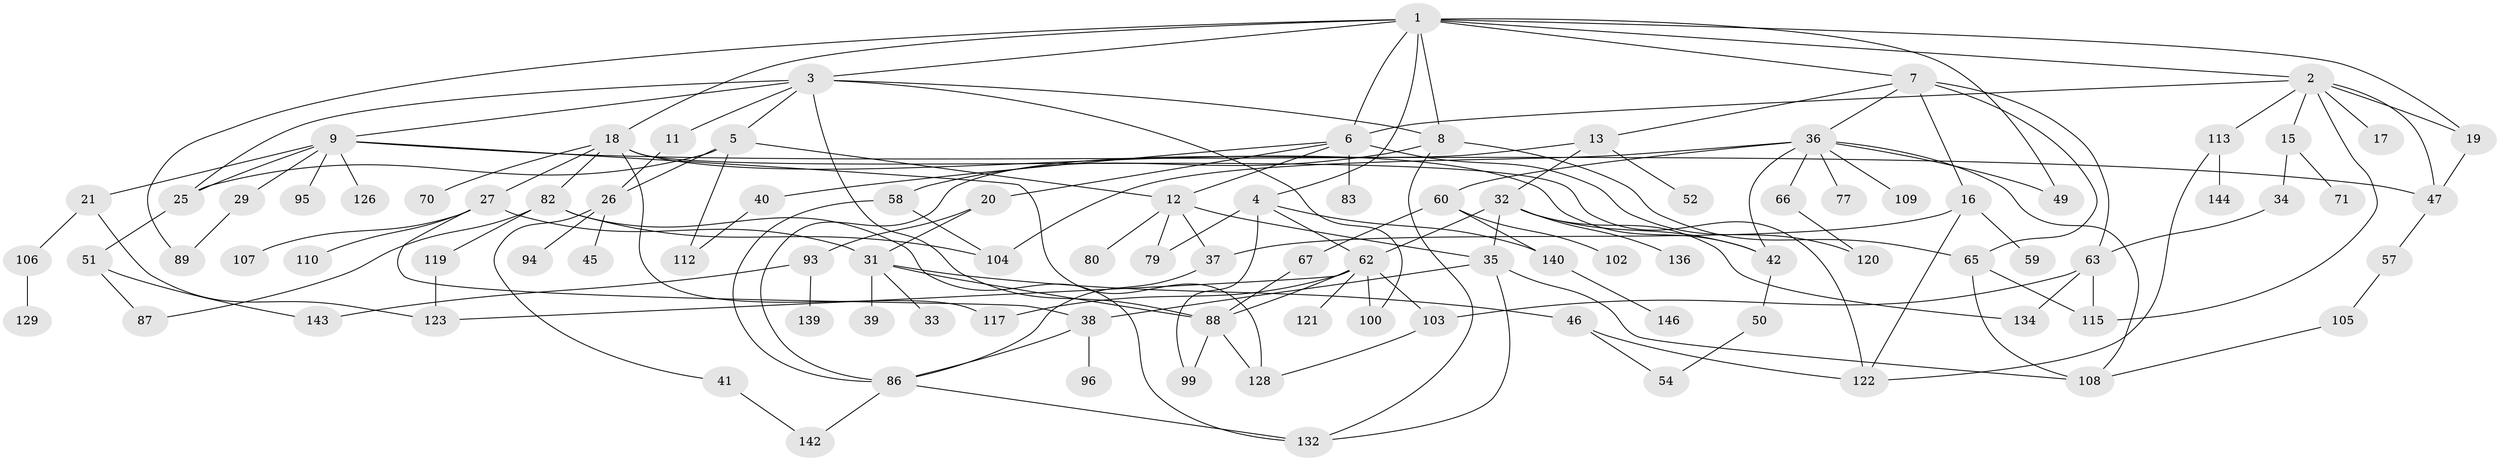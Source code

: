 // original degree distribution, {9: 0.00684931506849315, 7: 0.02054794520547945, 6: 0.04794520547945205, 2: 0.2808219178082192, 5: 0.0684931506849315, 3: 0.2328767123287671, 4: 0.1095890410958904, 1: 0.2328767123287671}
// Generated by graph-tools (version 1.1) at 2025/10/02/27/25 16:10:51]
// undirected, 99 vertices, 154 edges
graph export_dot {
graph [start="1"]
  node [color=gray90,style=filled];
  1 [super="+22"];
  2 [super="+56"];
  3 [super="+76"];
  4 [super="+55"];
  5 [super="+84"];
  6 [super="+91"];
  7 [super="+14"];
  8 [super="+24"];
  9 [super="+10"];
  11 [super="+28"];
  12;
  13 [super="+48"];
  15 [super="+64"];
  16 [super="+114"];
  17;
  18 [super="+118"];
  19 [super="+69"];
  20 [super="+23"];
  21 [super="+90"];
  25 [super="+92"];
  26 [super="+43"];
  27 [super="+30"];
  29;
  31 [super="+61"];
  32;
  33;
  34;
  35 [super="+137"];
  36 [super="+44"];
  37 [super="+53"];
  38 [super="+124"];
  39;
  40;
  41;
  42 [super="+81"];
  45;
  46 [super="+101"];
  47 [super="+116"];
  49 [super="+78"];
  50;
  51;
  52;
  54;
  57 [super="+72"];
  58 [super="+74"];
  59;
  60;
  62 [super="+75"];
  63 [super="+73"];
  65;
  66 [super="+68"];
  67 [super="+127"];
  70;
  71;
  77;
  79;
  80;
  82 [super="+85"];
  83;
  86 [super="+125"];
  87;
  88 [super="+97"];
  89 [super="+98"];
  93 [super="+138"];
  94;
  95;
  96;
  99;
  100 [super="+135"];
  102;
  103;
  104 [super="+145"];
  105;
  106;
  107;
  108 [super="+111"];
  109;
  110 [super="+130"];
  112;
  113;
  115 [super="+131"];
  117;
  119;
  120 [super="+133"];
  121;
  122 [super="+141"];
  123;
  126;
  128;
  129;
  132;
  134;
  136;
  139;
  140;
  142;
  143;
  144;
  146;
  1 -- 2;
  1 -- 3;
  1 -- 4;
  1 -- 6;
  1 -- 7;
  1 -- 18;
  1 -- 19;
  1 -- 8;
  1 -- 49;
  1 -- 89;
  2 -- 15;
  2 -- 17;
  2 -- 113;
  2 -- 19;
  2 -- 47;
  2 -- 115;
  2 -- 6;
  3 -- 5;
  3 -- 8;
  3 -- 9;
  3 -- 11;
  3 -- 88;
  3 -- 25;
  3 -- 100;
  4 -- 99;
  4 -- 140;
  4 -- 62;
  4 -- 79;
  5 -- 25;
  5 -- 112;
  5 -- 12;
  5 -- 26;
  6 -- 12;
  6 -- 20;
  6 -- 40;
  6 -- 83;
  6 -- 120;
  7 -- 13;
  7 -- 65;
  7 -- 63;
  7 -- 16;
  7 -- 36;
  8 -- 65;
  8 -- 132;
  8 -- 58;
  9 -- 95;
  9 -- 128;
  9 -- 21;
  9 -- 29;
  9 -- 126;
  9 -- 47;
  9 -- 25;
  11 -- 26;
  12 -- 35;
  12 -- 37;
  12 -- 80;
  12 -- 79;
  13 -- 32;
  13 -- 52;
  13 -- 86;
  15 -- 34;
  15 -- 71;
  16 -- 59;
  16 -- 122;
  16 -- 37;
  18 -- 27;
  18 -- 42;
  18 -- 70;
  18 -- 82;
  18 -- 117;
  18 -- 122;
  19 -- 47;
  20 -- 31;
  20 -- 93;
  21 -- 106;
  21 -- 123;
  25 -- 51;
  26 -- 41;
  26 -- 45;
  26 -- 94;
  27 -- 107;
  27 -- 38;
  27 -- 110;
  27 -- 31;
  29 -- 89;
  31 -- 33;
  31 -- 39;
  31 -- 46;
  31 -- 88;
  32 -- 62;
  32 -- 136;
  32 -- 134;
  32 -- 42;
  32 -- 35;
  34 -- 63;
  35 -- 38;
  35 -- 132;
  35 -- 108;
  36 -- 109;
  36 -- 49;
  36 -- 66 [weight=2];
  36 -- 104;
  36 -- 60;
  36 -- 77;
  36 -- 108;
  36 -- 42;
  37 -- 86;
  38 -- 96;
  38 -- 86;
  40 -- 112;
  41 -- 142;
  42 -- 50;
  46 -- 54;
  46 -- 122;
  47 -- 57;
  50 -- 54;
  51 -- 87;
  51 -- 143;
  57 -- 105;
  58 -- 104;
  58 -- 86;
  60 -- 67;
  60 -- 102;
  60 -- 140;
  62 -- 117;
  62 -- 121;
  62 -- 123;
  62 -- 88;
  62 -- 103;
  62 -- 100;
  63 -- 134;
  63 -- 103;
  63 -- 115;
  65 -- 108;
  65 -- 115;
  66 -- 120;
  67 -- 88;
  82 -- 132;
  82 -- 119;
  82 -- 87;
  82 -- 104;
  86 -- 132;
  86 -- 142;
  88 -- 128;
  88 -- 99;
  93 -- 139;
  93 -- 143;
  103 -- 128;
  105 -- 108;
  106 -- 129;
  113 -- 144;
  113 -- 122;
  119 -- 123;
  140 -- 146;
}
